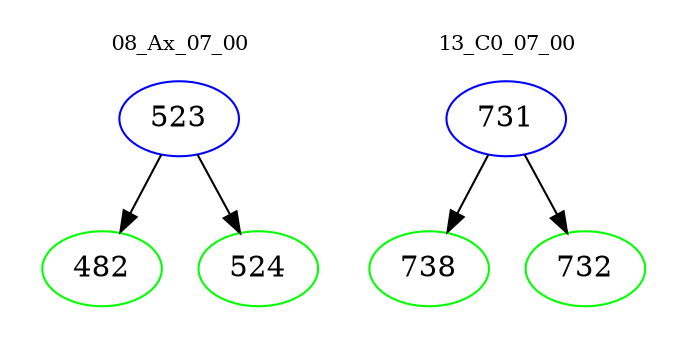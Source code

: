 digraph{
subgraph cluster_0 {
color = white
label = "08_Ax_07_00";
fontsize=10;
T0_523 [label="523", color="blue"]
T0_523 -> T0_482 [color="black"]
T0_482 [label="482", color="green"]
T0_523 -> T0_524 [color="black"]
T0_524 [label="524", color="green"]
}
subgraph cluster_1 {
color = white
label = "13_C0_07_00";
fontsize=10;
T1_731 [label="731", color="blue"]
T1_731 -> T1_738 [color="black"]
T1_738 [label="738", color="green"]
T1_731 -> T1_732 [color="black"]
T1_732 [label="732", color="green"]
}
}
